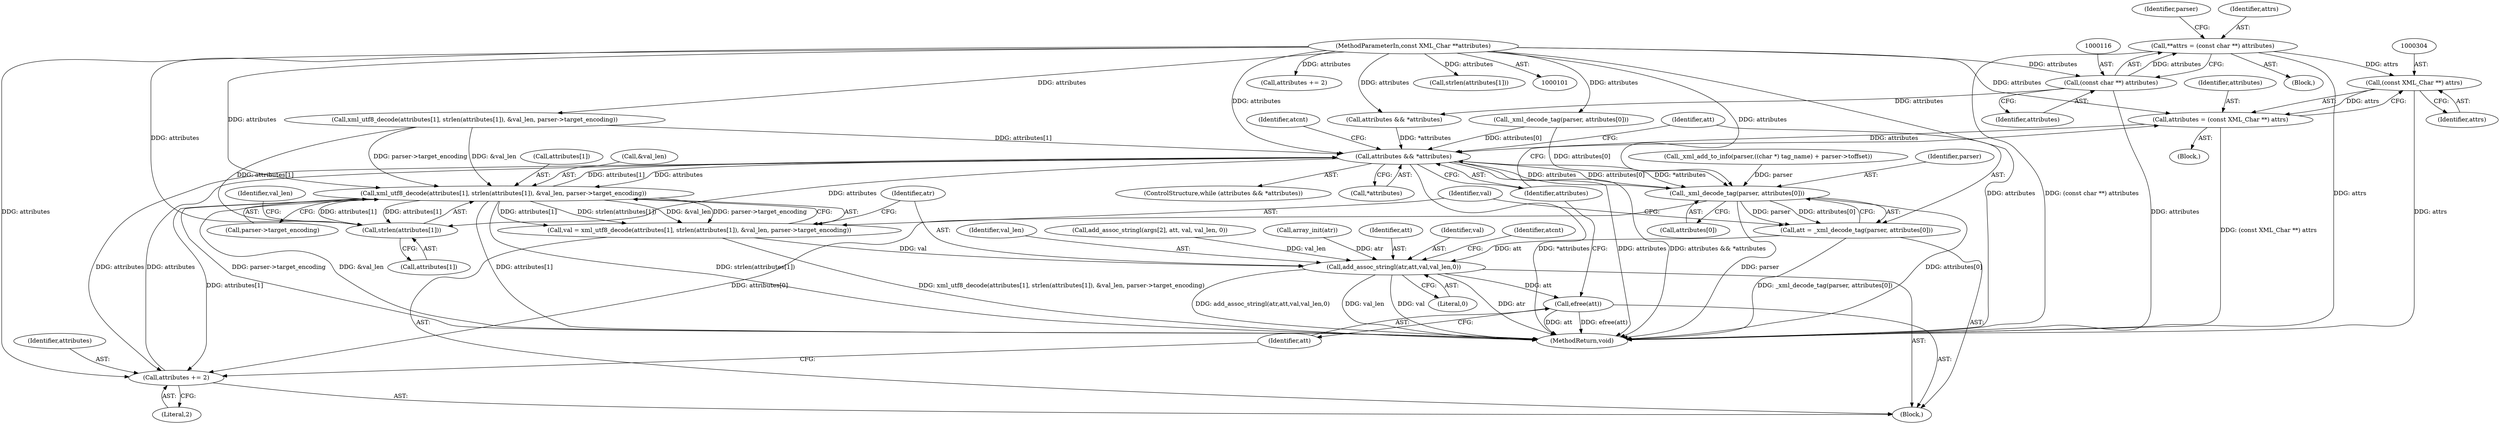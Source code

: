 digraph "0_php_dccda88f27a084bcbbb30198ace12b4e7ae961cc_6@pointer" {
"1000303" [label="(Call,(const XML_Char **) attrs)"];
"1000113" [label="(Call,**attrs = (const char **) attributes)"];
"1000115" [label="(Call,(const char **) attributes)"];
"1000104" [label="(MethodParameterIn,const XML_Char **attributes)"];
"1000301" [label="(Call,attributes = (const XML_Char **) attrs)"];
"1000307" [label="(Call,attributes && *attributes)"];
"1000314" [label="(Call,_xml_decode_tag(parser, attributes[0]))"];
"1000312" [label="(Call,att = _xml_decode_tag(parser, attributes[0]))"];
"1000334" [label="(Call,add_assoc_stringl(atr,att,val,val_len,0))"];
"1000345" [label="(Call,efree(att))"];
"1000342" [label="(Call,attributes += 2)"];
"1000321" [label="(Call,xml_utf8_decode(attributes[1], strlen(attributes[1]), &val_len, parser->target_encoding))"];
"1000319" [label="(Call,val = xml_utf8_decode(attributes[1], strlen(attributes[1]), &val_len, parser->target_encoding))"];
"1000325" [label="(Call,strlen(attributes[1]))"];
"1000307" [label="(Call,attributes && *attributes)"];
"1000343" [label="(Identifier,attributes)"];
"1000184" [label="(Call,xml_utf8_decode(attributes[1], strlen(attributes[1]), &val_len, parser->target_encoding))"];
"1000326" [label="(Call,attributes[1])"];
"1000312" [label="(Call,att = _xml_decode_tag(parser, attributes[0]))"];
"1000117" [label="(Identifier,attributes)"];
"1000125" [label="(Identifier,parser)"];
"1000394" [label="(MethodReturn,void)"];
"1000308" [label="(Identifier,attributes)"];
"1000170" [label="(Call,attributes && *attributes)"];
"1000302" [label="(Identifier,attributes)"];
"1000315" [label="(Identifier,parser)"];
"1000303" [label="(Call,(const XML_Char **) attrs)"];
"1000114" [label="(Identifier,attrs)"];
"1000197" [label="(Call,add_assoc_stringl(args[2], att, val, val_len, 0))"];
"1000251" [label="(Call,array_init(atr))"];
"1000115" [label="(Call,(const char **) attributes)"];
"1000325" [label="(Call,strlen(attributes[1]))"];
"1000205" [label="(Call,attributes += 2)"];
"1000253" [label="(Call,_xml_add_to_info(parser,((char *) tag_name) + parser->toffset))"];
"1000311" [label="(Block,)"];
"1000113" [label="(Call,**attrs = (const char **) attributes)"];
"1000319" [label="(Call,val = xml_utf8_decode(attributes[1], strlen(attributes[1]), &val_len, parser->target_encoding))"];
"1000346" [label="(Identifier,att)"];
"1000342" [label="(Call,attributes += 2)"];
"1000322" [label="(Call,attributes[1])"];
"1000320" [label="(Identifier,val)"];
"1000301" [label="(Call,attributes = (const XML_Char **) attrs)"];
"1000345" [label="(Call,efree(att))"];
"1000306" [label="(ControlStructure,while (attributes && *attributes))"];
"1000238" [label="(Block,)"];
"1000339" [label="(Literal,0)"];
"1000335" [label="(Identifier,atr)"];
"1000344" [label="(Literal,2)"];
"1000348" [label="(Identifier,atcnt)"];
"1000313" [label="(Identifier,att)"];
"1000334" [label="(Call,add_assoc_stringl(atr,att,val,val_len,0))"];
"1000336" [label="(Identifier,att)"];
"1000337" [label="(Identifier,val)"];
"1000321" [label="(Call,xml_utf8_decode(attributes[1], strlen(attributes[1]), &val_len, parser->target_encoding))"];
"1000341" [label="(Identifier,atcnt)"];
"1000177" [label="(Call,_xml_decode_tag(parser, attributes[0]))"];
"1000330" [label="(Identifier,val_len)"];
"1000316" [label="(Call,attributes[0])"];
"1000329" [label="(Call,&val_len)"];
"1000331" [label="(Call,parser->target_encoding)"];
"1000338" [label="(Identifier,val_len)"];
"1000104" [label="(MethodParameterIn,const XML_Char **attributes)"];
"1000314" [label="(Call,_xml_decode_tag(parser, attributes[0]))"];
"1000309" [label="(Call,*attributes)"];
"1000105" [label="(Block,)"];
"1000305" [label="(Identifier,attrs)"];
"1000188" [label="(Call,strlen(attributes[1]))"];
"1000303" -> "1000301"  [label="AST: "];
"1000303" -> "1000305"  [label="CFG: "];
"1000304" -> "1000303"  [label="AST: "];
"1000305" -> "1000303"  [label="AST: "];
"1000301" -> "1000303"  [label="CFG: "];
"1000303" -> "1000394"  [label="DDG: attrs"];
"1000303" -> "1000301"  [label="DDG: attrs"];
"1000113" -> "1000303"  [label="DDG: attrs"];
"1000113" -> "1000105"  [label="AST: "];
"1000113" -> "1000115"  [label="CFG: "];
"1000114" -> "1000113"  [label="AST: "];
"1000115" -> "1000113"  [label="AST: "];
"1000125" -> "1000113"  [label="CFG: "];
"1000113" -> "1000394"  [label="DDG: attrs"];
"1000113" -> "1000394"  [label="DDG: (const char **) attributes"];
"1000115" -> "1000113"  [label="DDG: attributes"];
"1000115" -> "1000117"  [label="CFG: "];
"1000116" -> "1000115"  [label="AST: "];
"1000117" -> "1000115"  [label="AST: "];
"1000115" -> "1000394"  [label="DDG: attributes"];
"1000104" -> "1000115"  [label="DDG: attributes"];
"1000115" -> "1000170"  [label="DDG: attributes"];
"1000104" -> "1000101"  [label="AST: "];
"1000104" -> "1000394"  [label="DDG: attributes"];
"1000104" -> "1000170"  [label="DDG: attributes"];
"1000104" -> "1000177"  [label="DDG: attributes"];
"1000104" -> "1000184"  [label="DDG: attributes"];
"1000104" -> "1000188"  [label="DDG: attributes"];
"1000104" -> "1000205"  [label="DDG: attributes"];
"1000104" -> "1000301"  [label="DDG: attributes"];
"1000104" -> "1000307"  [label="DDG: attributes"];
"1000104" -> "1000314"  [label="DDG: attributes"];
"1000104" -> "1000321"  [label="DDG: attributes"];
"1000104" -> "1000325"  [label="DDG: attributes"];
"1000104" -> "1000342"  [label="DDG: attributes"];
"1000301" -> "1000238"  [label="AST: "];
"1000302" -> "1000301"  [label="AST: "];
"1000308" -> "1000301"  [label="CFG: "];
"1000301" -> "1000394"  [label="DDG: (const XML_Char **) attrs"];
"1000301" -> "1000307"  [label="DDG: attributes"];
"1000307" -> "1000306"  [label="AST: "];
"1000307" -> "1000308"  [label="CFG: "];
"1000307" -> "1000309"  [label="CFG: "];
"1000308" -> "1000307"  [label="AST: "];
"1000309" -> "1000307"  [label="AST: "];
"1000313" -> "1000307"  [label="CFG: "];
"1000348" -> "1000307"  [label="CFG: "];
"1000307" -> "1000394"  [label="DDG: *attributes"];
"1000307" -> "1000394"  [label="DDG: attributes && *attributes"];
"1000307" -> "1000394"  [label="DDG: attributes"];
"1000184" -> "1000307"  [label="DDG: attributes[1]"];
"1000342" -> "1000307"  [label="DDG: attributes"];
"1000314" -> "1000307"  [label="DDG: attributes[0]"];
"1000321" -> "1000307"  [label="DDG: attributes[1]"];
"1000177" -> "1000307"  [label="DDG: attributes[0]"];
"1000170" -> "1000307"  [label="DDG: *attributes"];
"1000307" -> "1000314"  [label="DDG: *attributes"];
"1000307" -> "1000314"  [label="DDG: attributes"];
"1000307" -> "1000321"  [label="DDG: attributes"];
"1000307" -> "1000325"  [label="DDG: attributes"];
"1000307" -> "1000342"  [label="DDG: attributes"];
"1000314" -> "1000312"  [label="AST: "];
"1000314" -> "1000316"  [label="CFG: "];
"1000315" -> "1000314"  [label="AST: "];
"1000316" -> "1000314"  [label="AST: "];
"1000312" -> "1000314"  [label="CFG: "];
"1000314" -> "1000394"  [label="DDG: attributes[0]"];
"1000314" -> "1000394"  [label="DDG: parser"];
"1000314" -> "1000312"  [label="DDG: parser"];
"1000314" -> "1000312"  [label="DDG: attributes[0]"];
"1000253" -> "1000314"  [label="DDG: parser"];
"1000177" -> "1000314"  [label="DDG: attributes[0]"];
"1000314" -> "1000342"  [label="DDG: attributes[0]"];
"1000312" -> "1000311"  [label="AST: "];
"1000313" -> "1000312"  [label="AST: "];
"1000320" -> "1000312"  [label="CFG: "];
"1000312" -> "1000394"  [label="DDG: _xml_decode_tag(parser, attributes[0])"];
"1000312" -> "1000334"  [label="DDG: att"];
"1000334" -> "1000311"  [label="AST: "];
"1000334" -> "1000339"  [label="CFG: "];
"1000335" -> "1000334"  [label="AST: "];
"1000336" -> "1000334"  [label="AST: "];
"1000337" -> "1000334"  [label="AST: "];
"1000338" -> "1000334"  [label="AST: "];
"1000339" -> "1000334"  [label="AST: "];
"1000341" -> "1000334"  [label="CFG: "];
"1000334" -> "1000394"  [label="DDG: add_assoc_stringl(atr,att,val,val_len,0)"];
"1000334" -> "1000394"  [label="DDG: val_len"];
"1000334" -> "1000394"  [label="DDG: val"];
"1000334" -> "1000394"  [label="DDG: atr"];
"1000251" -> "1000334"  [label="DDG: atr"];
"1000319" -> "1000334"  [label="DDG: val"];
"1000197" -> "1000334"  [label="DDG: val_len"];
"1000334" -> "1000345"  [label="DDG: att"];
"1000345" -> "1000311"  [label="AST: "];
"1000345" -> "1000346"  [label="CFG: "];
"1000346" -> "1000345"  [label="AST: "];
"1000308" -> "1000345"  [label="CFG: "];
"1000345" -> "1000394"  [label="DDG: att"];
"1000345" -> "1000394"  [label="DDG: efree(att)"];
"1000342" -> "1000311"  [label="AST: "];
"1000342" -> "1000344"  [label="CFG: "];
"1000343" -> "1000342"  [label="AST: "];
"1000344" -> "1000342"  [label="AST: "];
"1000346" -> "1000342"  [label="CFG: "];
"1000321" -> "1000342"  [label="DDG: attributes[1]"];
"1000321" -> "1000319"  [label="AST: "];
"1000321" -> "1000331"  [label="CFG: "];
"1000322" -> "1000321"  [label="AST: "];
"1000325" -> "1000321"  [label="AST: "];
"1000329" -> "1000321"  [label="AST: "];
"1000331" -> "1000321"  [label="AST: "];
"1000319" -> "1000321"  [label="CFG: "];
"1000321" -> "1000394"  [label="DDG: parser->target_encoding"];
"1000321" -> "1000394"  [label="DDG: &val_len"];
"1000321" -> "1000394"  [label="DDG: attributes[1]"];
"1000321" -> "1000394"  [label="DDG: strlen(attributes[1])"];
"1000321" -> "1000319"  [label="DDG: attributes[1]"];
"1000321" -> "1000319"  [label="DDG: strlen(attributes[1])"];
"1000321" -> "1000319"  [label="DDG: &val_len"];
"1000321" -> "1000319"  [label="DDG: parser->target_encoding"];
"1000325" -> "1000321"  [label="DDG: attributes[1]"];
"1000321" -> "1000325"  [label="DDG: attributes[1]"];
"1000184" -> "1000321"  [label="DDG: &val_len"];
"1000184" -> "1000321"  [label="DDG: parser->target_encoding"];
"1000319" -> "1000311"  [label="AST: "];
"1000320" -> "1000319"  [label="AST: "];
"1000335" -> "1000319"  [label="CFG: "];
"1000319" -> "1000394"  [label="DDG: xml_utf8_decode(attributes[1], strlen(attributes[1]), &val_len, parser->target_encoding)"];
"1000325" -> "1000326"  [label="CFG: "];
"1000326" -> "1000325"  [label="AST: "];
"1000330" -> "1000325"  [label="CFG: "];
"1000184" -> "1000325"  [label="DDG: attributes[1]"];
}
